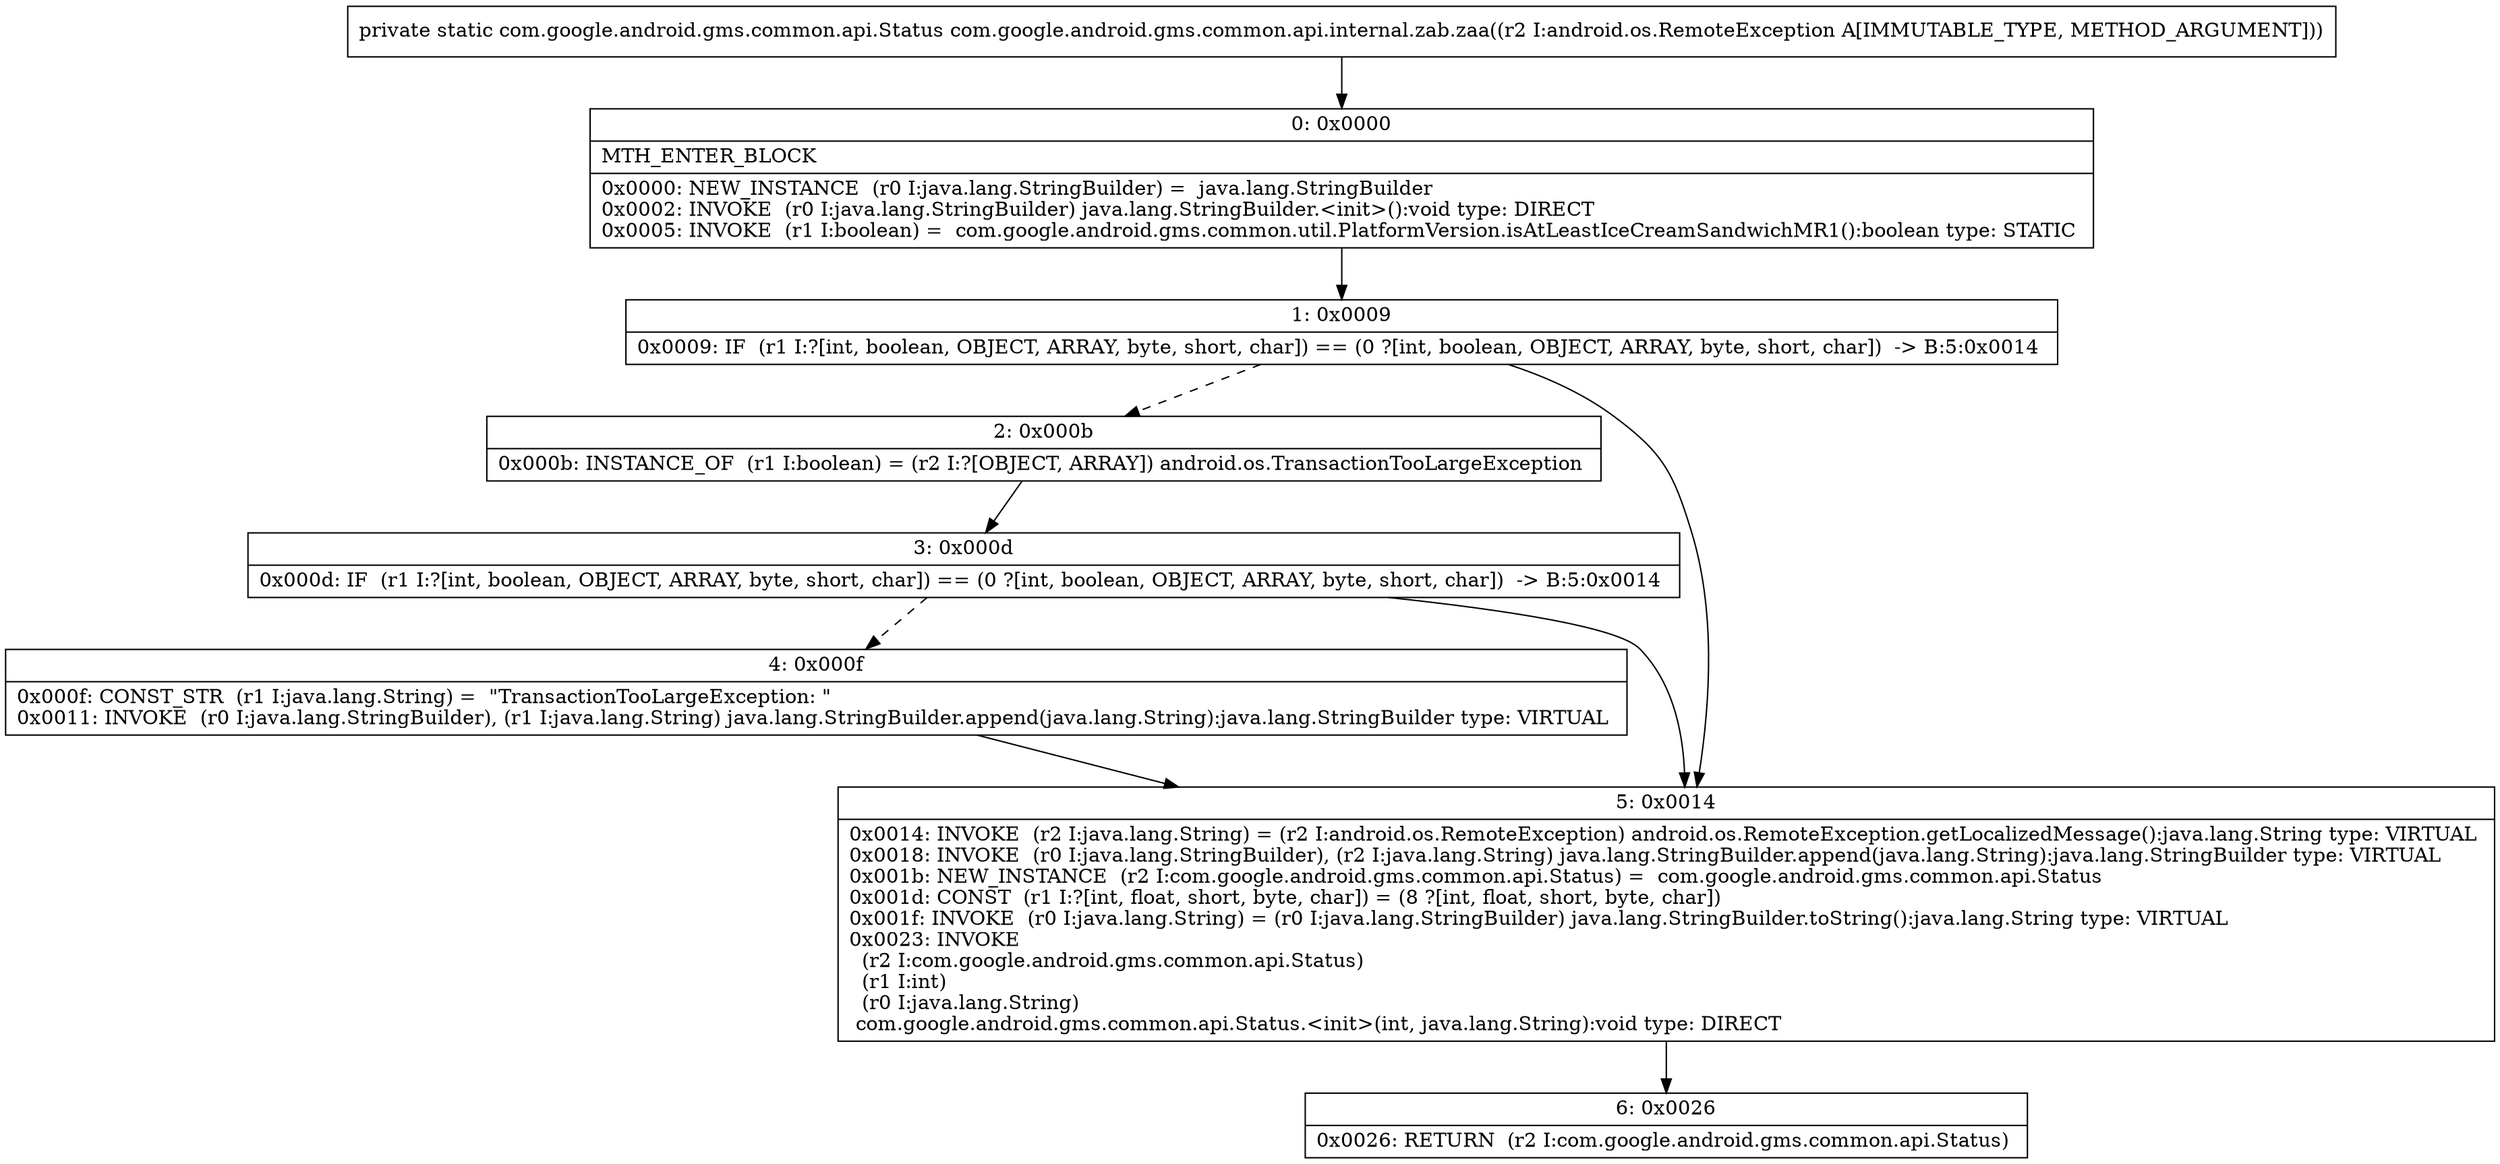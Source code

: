 digraph "CFG forcom.google.android.gms.common.api.internal.zab.zaa(Landroid\/os\/RemoteException;)Lcom\/google\/android\/gms\/common\/api\/Status;" {
Node_0 [shape=record,label="{0\:\ 0x0000|MTH_ENTER_BLOCK\l|0x0000: NEW_INSTANCE  (r0 I:java.lang.StringBuilder) =  java.lang.StringBuilder \l0x0002: INVOKE  (r0 I:java.lang.StringBuilder) java.lang.StringBuilder.\<init\>():void type: DIRECT \l0x0005: INVOKE  (r1 I:boolean) =  com.google.android.gms.common.util.PlatformVersion.isAtLeastIceCreamSandwichMR1():boolean type: STATIC \l}"];
Node_1 [shape=record,label="{1\:\ 0x0009|0x0009: IF  (r1 I:?[int, boolean, OBJECT, ARRAY, byte, short, char]) == (0 ?[int, boolean, OBJECT, ARRAY, byte, short, char])  \-\> B:5:0x0014 \l}"];
Node_2 [shape=record,label="{2\:\ 0x000b|0x000b: INSTANCE_OF  (r1 I:boolean) = (r2 I:?[OBJECT, ARRAY]) android.os.TransactionTooLargeException \l}"];
Node_3 [shape=record,label="{3\:\ 0x000d|0x000d: IF  (r1 I:?[int, boolean, OBJECT, ARRAY, byte, short, char]) == (0 ?[int, boolean, OBJECT, ARRAY, byte, short, char])  \-\> B:5:0x0014 \l}"];
Node_4 [shape=record,label="{4\:\ 0x000f|0x000f: CONST_STR  (r1 I:java.lang.String) =  \"TransactionTooLargeException: \" \l0x0011: INVOKE  (r0 I:java.lang.StringBuilder), (r1 I:java.lang.String) java.lang.StringBuilder.append(java.lang.String):java.lang.StringBuilder type: VIRTUAL \l}"];
Node_5 [shape=record,label="{5\:\ 0x0014|0x0014: INVOKE  (r2 I:java.lang.String) = (r2 I:android.os.RemoteException) android.os.RemoteException.getLocalizedMessage():java.lang.String type: VIRTUAL \l0x0018: INVOKE  (r0 I:java.lang.StringBuilder), (r2 I:java.lang.String) java.lang.StringBuilder.append(java.lang.String):java.lang.StringBuilder type: VIRTUAL \l0x001b: NEW_INSTANCE  (r2 I:com.google.android.gms.common.api.Status) =  com.google.android.gms.common.api.Status \l0x001d: CONST  (r1 I:?[int, float, short, byte, char]) = (8 ?[int, float, short, byte, char]) \l0x001f: INVOKE  (r0 I:java.lang.String) = (r0 I:java.lang.StringBuilder) java.lang.StringBuilder.toString():java.lang.String type: VIRTUAL \l0x0023: INVOKE  \l  (r2 I:com.google.android.gms.common.api.Status)\l  (r1 I:int)\l  (r0 I:java.lang.String)\l com.google.android.gms.common.api.Status.\<init\>(int, java.lang.String):void type: DIRECT \l}"];
Node_6 [shape=record,label="{6\:\ 0x0026|0x0026: RETURN  (r2 I:com.google.android.gms.common.api.Status) \l}"];
MethodNode[shape=record,label="{private static com.google.android.gms.common.api.Status com.google.android.gms.common.api.internal.zab.zaa((r2 I:android.os.RemoteException A[IMMUTABLE_TYPE, METHOD_ARGUMENT])) }"];
MethodNode -> Node_0;
Node_0 -> Node_1;
Node_1 -> Node_2[style=dashed];
Node_1 -> Node_5;
Node_2 -> Node_3;
Node_3 -> Node_4[style=dashed];
Node_3 -> Node_5;
Node_4 -> Node_5;
Node_5 -> Node_6;
}

